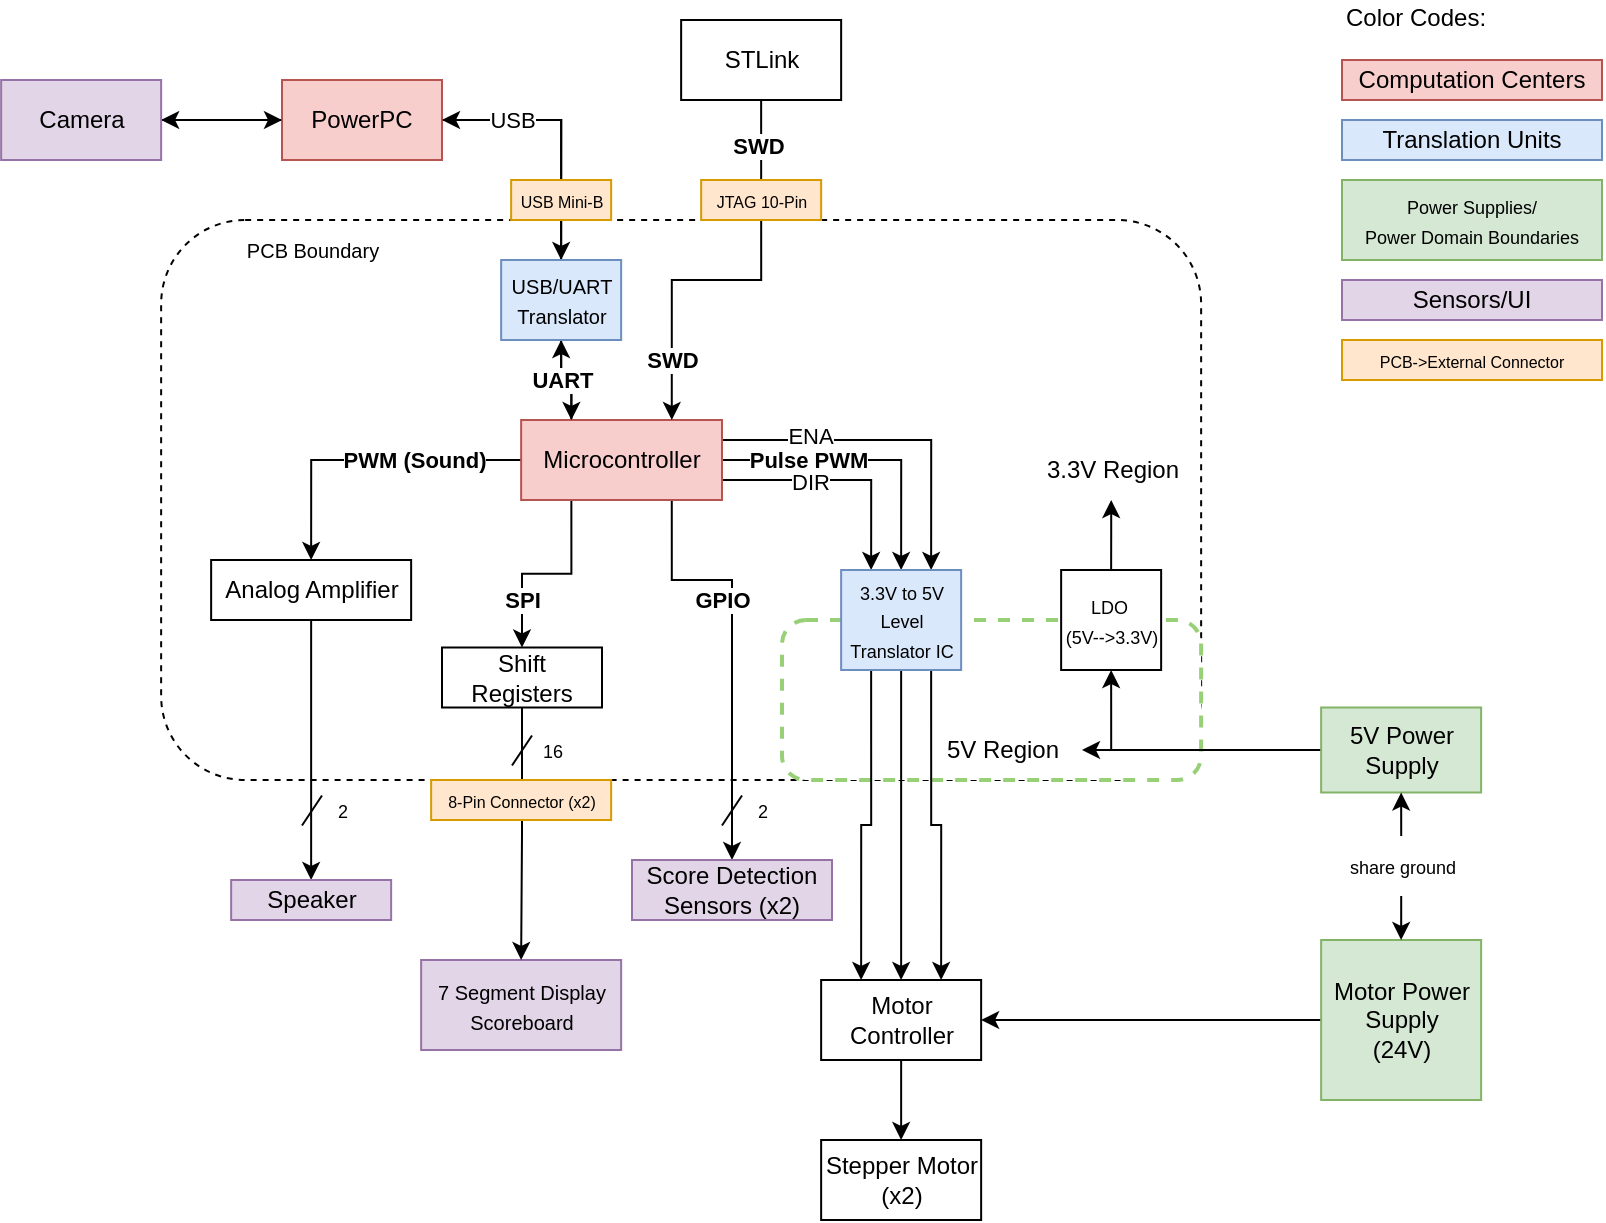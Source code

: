 <mxfile version="21.7.2" type="onedrive">
  <diagram name="Page-1" id="kMS9cpWvDeyxyEm8MczO">
    <mxGraphModel grid="1" page="1" gridSize="10" guides="1" tooltips="1" connect="1" arrows="1" fold="1" pageScale="1" pageWidth="850" pageHeight="1100" math="0" shadow="0">
      <root>
        <mxCell id="0" />
        <mxCell id="1" parent="0" />
        <mxCell id="Mm4dQLEYSYV_0u4Z2ucA-16" value="" style="rounded=1;whiteSpace=wrap;html=1;dashed=1;" vertex="1" parent="1">
          <mxGeometry x="119.57" y="120" width="520" height="280" as="geometry" />
        </mxCell>
        <mxCell id="Mm4dQLEYSYV_0u4Z2ucA-47" value="" style="rounded=1;whiteSpace=wrap;html=1;dashed=1;strokeColor=#97D077;strokeWidth=2;fillColor=default;perimeterSpacing=0;" vertex="1" parent="1">
          <mxGeometry x="430" y="320" width="209.57" height="80" as="geometry" />
        </mxCell>
        <mxCell id="Mm4dQLEYSYV_0u4Z2ucA-13" style="edgeStyle=orthogonalEdgeStyle;rounded=0;orthogonalLoop=1;jettySize=auto;html=1;exitX=1;exitY=0.5;exitDx=0;exitDy=0;entryX=0.5;entryY=0;entryDx=0;entryDy=0;" edge="1" parent="1" source="Mm4dQLEYSYV_0u4Z2ucA-1" target="Mm4dQLEYSYV_0u4Z2ucA-10">
          <mxGeometry relative="1" as="geometry" />
        </mxCell>
        <mxCell id="Mm4dQLEYSYV_0u4Z2ucA-46" style="edgeStyle=orthogonalEdgeStyle;rounded=0;orthogonalLoop=1;jettySize=auto;html=1;exitX=0;exitY=0.5;exitDx=0;exitDy=0;entryX=1;entryY=0.5;entryDx=0;entryDy=0;" edge="1" parent="1" source="Mm4dQLEYSYV_0u4Z2ucA-1" target="Mm4dQLEYSYV_0u4Z2ucA-6">
          <mxGeometry relative="1" as="geometry" />
        </mxCell>
        <mxCell id="Mm4dQLEYSYV_0u4Z2ucA-1" value="PowerPC" style="rounded=0;whiteSpace=wrap;html=1;fillColor=#f8cecc;strokeColor=#b85450;" vertex="1" parent="1">
          <mxGeometry x="180" y="50" width="80" height="40" as="geometry" />
        </mxCell>
        <mxCell id="Mm4dQLEYSYV_0u4Z2ucA-15" style="edgeStyle=orthogonalEdgeStyle;rounded=0;orthogonalLoop=1;jettySize=auto;html=1;exitX=0.25;exitY=0;exitDx=0;exitDy=0;entryX=0.5;entryY=1;entryDx=0;entryDy=0;" edge="1" parent="1" source="Mm4dQLEYSYV_0u4Z2ucA-2" target="Mm4dQLEYSYV_0u4Z2ucA-10">
          <mxGeometry relative="1" as="geometry" />
        </mxCell>
        <mxCell id="Mm4dQLEYSYV_0u4Z2ucA-21" style="edgeStyle=orthogonalEdgeStyle;rounded=0;orthogonalLoop=1;jettySize=auto;html=1;exitX=1;exitY=0.5;exitDx=0;exitDy=0;entryX=0.5;entryY=0;entryDx=0;entryDy=0;" edge="1" parent="1" source="Mm4dQLEYSYV_0u4Z2ucA-2" target="Mm4dQLEYSYV_0u4Z2ucA-20">
          <mxGeometry relative="1" as="geometry" />
        </mxCell>
        <mxCell id="Mm4dQLEYSYV_0u4Z2ucA-31" value="Pulse PWM" style="edgeLabel;html=1;align=center;verticalAlign=middle;resizable=0;points=[];fontStyle=1" connectable="0" vertex="1" parent="Mm4dQLEYSYV_0u4Z2ucA-21">
          <mxGeometry x="-0.343" y="1" relative="1" as="geometry">
            <mxPoint x="-5" y="1" as="offset" />
          </mxGeometry>
        </mxCell>
        <mxCell id="Mm4dQLEYSYV_0u4Z2ucA-37" style="edgeStyle=orthogonalEdgeStyle;rounded=0;orthogonalLoop=1;jettySize=auto;html=1;exitX=0.75;exitY=1;exitDx=0;exitDy=0;entryX=0.5;entryY=0;entryDx=0;entryDy=0;" edge="1" parent="1" source="Mm4dQLEYSYV_0u4Z2ucA-2" target="Mm4dQLEYSYV_0u4Z2ucA-30">
          <mxGeometry relative="1" as="geometry">
            <Array as="points">
              <mxPoint x="375" y="300" />
              <mxPoint x="405" y="300" />
            </Array>
          </mxGeometry>
        </mxCell>
        <mxCell id="Mm4dQLEYSYV_0u4Z2ucA-38" value="GPIO" style="edgeLabel;html=1;align=center;verticalAlign=middle;resizable=0;points=[];fontStyle=1" connectable="0" vertex="1" parent="Mm4dQLEYSYV_0u4Z2ucA-37">
          <mxGeometry x="-0.604" y="-1" relative="1" as="geometry">
            <mxPoint x="23" y="9" as="offset" />
          </mxGeometry>
        </mxCell>
        <mxCell id="Mm4dQLEYSYV_0u4Z2ucA-41" style="edgeStyle=orthogonalEdgeStyle;rounded=0;orthogonalLoop=1;jettySize=auto;html=1;exitX=0.25;exitY=1;exitDx=0;exitDy=0;entryX=0.5;entryY=0;entryDx=0;entryDy=0;" edge="1" parent="1" source="Mm4dQLEYSYV_0u4Z2ucA-2" target="Mm4dQLEYSYV_0u4Z2ucA-40">
          <mxGeometry relative="1" as="geometry" />
        </mxCell>
        <mxCell id="Mm4dQLEYSYV_0u4Z2ucA-42" value="SPI" style="edgeLabel;html=1;align=center;verticalAlign=middle;resizable=0;points=[];fontStyle=1" connectable="0" vertex="1" parent="Mm4dQLEYSYV_0u4Z2ucA-41">
          <mxGeometry x="0.096" y="1" relative="1" as="geometry">
            <mxPoint x="-8" y="12" as="offset" />
          </mxGeometry>
        </mxCell>
        <mxCell id="Mm4dQLEYSYV_0u4Z2ucA-88" style="edgeStyle=orthogonalEdgeStyle;rounded=0;orthogonalLoop=1;jettySize=auto;html=1;exitX=0;exitY=0.5;exitDx=0;exitDy=0;entryX=0.5;entryY=0;entryDx=0;entryDy=0;" edge="1" parent="1" source="Mm4dQLEYSYV_0u4Z2ucA-2" target="Mm4dQLEYSYV_0u4Z2ucA-86">
          <mxGeometry relative="1" as="geometry" />
        </mxCell>
        <mxCell id="Mm4dQLEYSYV_0u4Z2ucA-89" value="PWM (Sound)" style="edgeLabel;html=1;align=center;verticalAlign=middle;resizable=0;points=[];fontStyle=1" connectable="0" vertex="1" parent="Mm4dQLEYSYV_0u4Z2ucA-88">
          <mxGeometry x="-0.086" relative="1" as="geometry">
            <mxPoint x="17" as="offset" />
          </mxGeometry>
        </mxCell>
        <mxCell id="Mm4dQLEYSYV_0u4Z2ucA-125" style="edgeStyle=orthogonalEdgeStyle;rounded=0;orthogonalLoop=1;jettySize=auto;html=1;exitX=1;exitY=0.75;exitDx=0;exitDy=0;entryX=0.25;entryY=0;entryDx=0;entryDy=0;" edge="1" parent="1" source="Mm4dQLEYSYV_0u4Z2ucA-2" target="Mm4dQLEYSYV_0u4Z2ucA-20">
          <mxGeometry relative="1" as="geometry" />
        </mxCell>
        <mxCell id="Mm4dQLEYSYV_0u4Z2ucA-126" value="DIR" style="edgeLabel;html=1;align=center;verticalAlign=middle;resizable=0;points=[];" connectable="0" vertex="1" parent="Mm4dQLEYSYV_0u4Z2ucA-125">
          <mxGeometry x="-0.267" relative="1" as="geometry">
            <mxPoint y="1" as="offset" />
          </mxGeometry>
        </mxCell>
        <mxCell id="Mm4dQLEYSYV_0u4Z2ucA-129" style="edgeStyle=orthogonalEdgeStyle;rounded=0;orthogonalLoop=1;jettySize=auto;html=1;exitX=1;exitY=0.25;exitDx=0;exitDy=0;entryX=0.75;entryY=0;entryDx=0;entryDy=0;" edge="1" parent="1" source="Mm4dQLEYSYV_0u4Z2ucA-2" target="Mm4dQLEYSYV_0u4Z2ucA-20">
          <mxGeometry relative="1" as="geometry" />
        </mxCell>
        <mxCell id="Mm4dQLEYSYV_0u4Z2ucA-130" value="ENA" style="edgeLabel;html=1;align=center;verticalAlign=middle;resizable=0;points=[];" connectable="0" vertex="1" parent="Mm4dQLEYSYV_0u4Z2ucA-129">
          <mxGeometry x="-0.648" y="1" relative="1" as="geometry">
            <mxPoint x="14" y="-1" as="offset" />
          </mxGeometry>
        </mxCell>
        <mxCell id="Mm4dQLEYSYV_0u4Z2ucA-2" value="Microcontroller" style="whiteSpace=wrap;html=1;fillColor=#f8cecc;strokeColor=#b85450;" vertex="1" parent="1">
          <mxGeometry x="299.57" y="220" width="100.43" height="40" as="geometry" />
        </mxCell>
        <mxCell id="Mm4dQLEYSYV_0u4Z2ucA-28" style="edgeStyle=orthogonalEdgeStyle;rounded=0;orthogonalLoop=1;jettySize=auto;html=1;exitX=0.5;exitY=1;exitDx=0;exitDy=0;entryX=0.5;entryY=0;entryDx=0;entryDy=0;" edge="1" parent="1" source="Mm4dQLEYSYV_0u4Z2ucA-5" target="Mm4dQLEYSYV_0u4Z2ucA-26">
          <mxGeometry relative="1" as="geometry" />
        </mxCell>
        <mxCell id="Mm4dQLEYSYV_0u4Z2ucA-5" value="Motor Controller" style="whiteSpace=wrap;html=1;" vertex="1" parent="1">
          <mxGeometry x="449.57" y="500" width="80" height="40" as="geometry" />
        </mxCell>
        <mxCell id="Mm4dQLEYSYV_0u4Z2ucA-45" style="edgeStyle=orthogonalEdgeStyle;rounded=0;orthogonalLoop=1;jettySize=auto;html=1;exitX=1;exitY=0.5;exitDx=0;exitDy=0;entryX=0;entryY=0.5;entryDx=0;entryDy=0;" edge="1" parent="1" source="Mm4dQLEYSYV_0u4Z2ucA-6" target="Mm4dQLEYSYV_0u4Z2ucA-1">
          <mxGeometry relative="1" as="geometry" />
        </mxCell>
        <mxCell id="Mm4dQLEYSYV_0u4Z2ucA-6" value="Camera" style="whiteSpace=wrap;html=1;fillColor=#e1d5e7;strokeColor=#9673a6;" vertex="1" parent="1">
          <mxGeometry x="39.57" y="50" width="80" height="40" as="geometry" />
        </mxCell>
        <mxCell id="Mm4dQLEYSYV_0u4Z2ucA-12" style="edgeStyle=orthogonalEdgeStyle;rounded=0;orthogonalLoop=1;jettySize=auto;html=1;exitX=0.5;exitY=1;exitDx=0;exitDy=0;entryX=0.25;entryY=0;entryDx=0;entryDy=0;" edge="1" parent="1" source="Mm4dQLEYSYV_0u4Z2ucA-10" target="Mm4dQLEYSYV_0u4Z2ucA-2">
          <mxGeometry relative="1" as="geometry" />
        </mxCell>
        <mxCell id="Mm4dQLEYSYV_0u4Z2ucA-69" value="UART" style="edgeLabel;html=1;align=center;verticalAlign=middle;resizable=0;points=[];fontStyle=1" connectable="0" vertex="1" parent="Mm4dQLEYSYV_0u4Z2ucA-12">
          <mxGeometry x="-0.086" relative="1" as="geometry">
            <mxPoint as="offset" />
          </mxGeometry>
        </mxCell>
        <mxCell id="Mm4dQLEYSYV_0u4Z2ucA-14" style="edgeStyle=orthogonalEdgeStyle;rounded=0;orthogonalLoop=1;jettySize=auto;html=1;exitX=0.5;exitY=0;exitDx=0;exitDy=0;entryX=1;entryY=0.5;entryDx=0;entryDy=0;" edge="1" parent="1" source="Mm4dQLEYSYV_0u4Z2ucA-10" target="Mm4dQLEYSYV_0u4Z2ucA-1">
          <mxGeometry relative="1" as="geometry" />
        </mxCell>
        <mxCell id="Mm4dQLEYSYV_0u4Z2ucA-68" value="USB" style="edgeLabel;html=1;align=center;verticalAlign=middle;resizable=0;points=[];" connectable="0" vertex="1" parent="Mm4dQLEYSYV_0u4Z2ucA-14">
          <mxGeometry x="0.513" y="-2" relative="1" as="geometry">
            <mxPoint x="3" y="2" as="offset" />
          </mxGeometry>
        </mxCell>
        <mxCell id="Mm4dQLEYSYV_0u4Z2ucA-10" value="&lt;font style=&quot;font-size: 10px;&quot;&gt;USB/UART Translator&lt;/font&gt;" style="rounded=0;whiteSpace=wrap;html=1;fillColor=#dae8fc;strokeColor=#6c8ebf;" vertex="1" parent="1">
          <mxGeometry x="289.57" y="140" width="60" height="40" as="geometry" />
        </mxCell>
        <mxCell id="Mm4dQLEYSYV_0u4Z2ucA-50" style="edgeStyle=orthogonalEdgeStyle;rounded=0;orthogonalLoop=1;jettySize=auto;html=1;exitX=0;exitY=0.5;exitDx=0;exitDy=0;entryX=1;entryY=0.5;entryDx=0;entryDy=0;" edge="1" parent="1" source="Mm4dQLEYSYV_0u4Z2ucA-19" target="Mm4dQLEYSYV_0u4Z2ucA-5">
          <mxGeometry relative="1" as="geometry" />
        </mxCell>
        <mxCell id="Mm4dQLEYSYV_0u4Z2ucA-19" value="Motor Power Supply&lt;br&gt;(24V)" style="whiteSpace=wrap;html=1;fillColor=#d5e8d4;strokeColor=#82b366;" vertex="1" parent="1">
          <mxGeometry x="699.57" y="480" width="80" height="80" as="geometry" />
        </mxCell>
        <mxCell id="Mm4dQLEYSYV_0u4Z2ucA-22" style="edgeStyle=orthogonalEdgeStyle;rounded=0;orthogonalLoop=1;jettySize=auto;html=1;exitX=0.5;exitY=1;exitDx=0;exitDy=0;entryX=0.5;entryY=0;entryDx=0;entryDy=0;" edge="1" parent="1" source="Mm4dQLEYSYV_0u4Z2ucA-20" target="Mm4dQLEYSYV_0u4Z2ucA-5">
          <mxGeometry relative="1" as="geometry" />
        </mxCell>
        <mxCell id="Mm4dQLEYSYV_0u4Z2ucA-137" style="edgeStyle=orthogonalEdgeStyle;rounded=0;orthogonalLoop=1;jettySize=auto;html=1;exitX=0.75;exitY=1;exitDx=0;exitDy=0;entryX=0.75;entryY=0;entryDx=0;entryDy=0;" edge="1" parent="1" source="Mm4dQLEYSYV_0u4Z2ucA-20" target="Mm4dQLEYSYV_0u4Z2ucA-5">
          <mxGeometry relative="1" as="geometry" />
        </mxCell>
        <mxCell id="Mm4dQLEYSYV_0u4Z2ucA-138" style="edgeStyle=orthogonalEdgeStyle;rounded=0;orthogonalLoop=1;jettySize=auto;html=1;exitX=0.25;exitY=1;exitDx=0;exitDy=0;entryX=0.25;entryY=0;entryDx=0;entryDy=0;" edge="1" parent="1" source="Mm4dQLEYSYV_0u4Z2ucA-20" target="Mm4dQLEYSYV_0u4Z2ucA-5">
          <mxGeometry relative="1" as="geometry" />
        </mxCell>
        <mxCell id="Mm4dQLEYSYV_0u4Z2ucA-20" value="&lt;font style=&quot;font-size: 9px;&quot;&gt;3.3V to 5V Level Translator IC&lt;/font&gt;" style="rounded=0;whiteSpace=wrap;html=1;fillColor=#dae8fc;strokeColor=#6c8ebf;" vertex="1" parent="1">
          <mxGeometry x="459.57" y="295" width="60" height="50" as="geometry" />
        </mxCell>
        <mxCell id="Mm4dQLEYSYV_0u4Z2ucA-26" value="Stepper Motor (x2)" style="whiteSpace=wrap;html=1;" vertex="1" parent="1">
          <mxGeometry x="449.57" y="580" width="80" height="40" as="geometry" />
        </mxCell>
        <mxCell id="Mm4dQLEYSYV_0u4Z2ucA-29" value="&lt;font style=&quot;font-size: 10px;&quot;&gt;PCB Boundary&lt;/font&gt;" style="text;html=1;align=center;verticalAlign=middle;resizable=0;points=[];autosize=1;strokeColor=none;fillColor=none;" vertex="1" parent="1">
          <mxGeometry x="149.57" y="120" width="90" height="30" as="geometry" />
        </mxCell>
        <mxCell id="Mm4dQLEYSYV_0u4Z2ucA-30" value="Score Detection Sensors (x2)" style="whiteSpace=wrap;html=1;fillColor=#e1d5e7;strokeColor=#9673a6;" vertex="1" parent="1">
          <mxGeometry x="355" y="440" width="100" height="30" as="geometry" />
        </mxCell>
        <mxCell id="Mm4dQLEYSYV_0u4Z2ucA-39" value="&lt;font style=&quot;font-size: 10px;&quot;&gt;7 Segment Display Scoreboard&lt;/font&gt;" style="whiteSpace=wrap;html=1;fillColor=#e1d5e7;strokeColor=#9673a6;" vertex="1" parent="1">
          <mxGeometry x="249.57" y="490" width="100" height="45" as="geometry" />
        </mxCell>
        <mxCell id="Mm4dQLEYSYV_0u4Z2ucA-43" style="edgeStyle=orthogonalEdgeStyle;rounded=0;orthogonalLoop=1;jettySize=auto;html=1;exitX=0.5;exitY=1;exitDx=0;exitDy=0;entryX=0.5;entryY=0;entryDx=0;entryDy=0;" edge="1" parent="1" source="Mm4dQLEYSYV_0u4Z2ucA-40" target="Mm4dQLEYSYV_0u4Z2ucA-39">
          <mxGeometry relative="1" as="geometry" />
        </mxCell>
        <mxCell id="Mm4dQLEYSYV_0u4Z2ucA-40" value="Shift Registers" style="whiteSpace=wrap;html=1;" vertex="1" parent="1">
          <mxGeometry x="260" y="333.75" width="80" height="30" as="geometry" />
        </mxCell>
        <mxCell id="Mm4dQLEYSYV_0u4Z2ucA-48" value="3.3V Region" style="text;html=1;align=center;verticalAlign=middle;resizable=0;points=[];autosize=1;strokeColor=none;fillColor=none;" vertex="1" parent="1">
          <mxGeometry x="549.57" y="230" width="90" height="30" as="geometry" />
        </mxCell>
        <mxCell id="Mm4dQLEYSYV_0u4Z2ucA-57" style="edgeStyle=orthogonalEdgeStyle;rounded=0;orthogonalLoop=1;jettySize=auto;html=1;exitX=0;exitY=0.5;exitDx=0;exitDy=0;entryX=0.5;entryY=1;entryDx=0;entryDy=0;" edge="1" parent="1" source="Mm4dQLEYSYV_0u4Z2ucA-49" target="Mm4dQLEYSYV_0u4Z2ucA-52">
          <mxGeometry relative="1" as="geometry" />
        </mxCell>
        <mxCell id="Mm4dQLEYSYV_0u4Z2ucA-58" style="edgeStyle=orthogonalEdgeStyle;rounded=0;orthogonalLoop=1;jettySize=auto;html=1;exitX=0;exitY=0.5;exitDx=0;exitDy=0;" edge="1" parent="1" source="Mm4dQLEYSYV_0u4Z2ucA-49" target="Mm4dQLEYSYV_0u4Z2ucA-55">
          <mxGeometry relative="1" as="geometry" />
        </mxCell>
        <mxCell id="Mm4dQLEYSYV_0u4Z2ucA-49" value="5V Power Supply" style="whiteSpace=wrap;html=1;fillColor=#d5e8d4;strokeColor=#82b366;" vertex="1" parent="1">
          <mxGeometry x="699.57" y="363.75" width="80" height="42.5" as="geometry" />
        </mxCell>
        <mxCell id="Mm4dQLEYSYV_0u4Z2ucA-61" style="edgeStyle=orthogonalEdgeStyle;rounded=0;orthogonalLoop=1;jettySize=auto;html=1;exitX=0.5;exitY=0;exitDx=0;exitDy=0;" edge="1" parent="1" source="Mm4dQLEYSYV_0u4Z2ucA-52" target="Mm4dQLEYSYV_0u4Z2ucA-48">
          <mxGeometry relative="1" as="geometry" />
        </mxCell>
        <mxCell id="Mm4dQLEYSYV_0u4Z2ucA-52" value="&lt;font style=&quot;font-size: 9px;&quot;&gt;LDO&amp;nbsp;&lt;br&gt;(5V--&amp;gt;3.3V)&lt;/font&gt;" style="whiteSpace=wrap;html=1;" vertex="1" parent="1">
          <mxGeometry x="569.57" y="295" width="50" height="50" as="geometry" />
        </mxCell>
        <mxCell id="Mm4dQLEYSYV_0u4Z2ucA-55" value="5V Region" style="text;html=1;align=center;verticalAlign=middle;resizable=0;points=[];autosize=1;strokeColor=none;fillColor=none;" vertex="1" parent="1">
          <mxGeometry x="500.0" y="370" width="80" height="30" as="geometry" />
        </mxCell>
        <mxCell id="Mm4dQLEYSYV_0u4Z2ucA-63" style="edgeStyle=orthogonalEdgeStyle;rounded=0;orthogonalLoop=1;jettySize=auto;html=1;entryX=0.5;entryY=0;entryDx=0;entryDy=0;" edge="1" parent="1" source="Mm4dQLEYSYV_0u4Z2ucA-62" target="Mm4dQLEYSYV_0u4Z2ucA-19">
          <mxGeometry relative="1" as="geometry" />
        </mxCell>
        <mxCell id="Mm4dQLEYSYV_0u4Z2ucA-64" style="edgeStyle=orthogonalEdgeStyle;rounded=0;orthogonalLoop=1;jettySize=auto;html=1;entryX=0.5;entryY=1;entryDx=0;entryDy=0;" edge="1" parent="1" source="Mm4dQLEYSYV_0u4Z2ucA-62" target="Mm4dQLEYSYV_0u4Z2ucA-49">
          <mxGeometry relative="1" as="geometry" />
        </mxCell>
        <mxCell id="Mm4dQLEYSYV_0u4Z2ucA-62" value="&lt;font style=&quot;font-size: 9px;&quot;&gt;share ground&lt;/font&gt;" style="text;html=1;align=center;verticalAlign=middle;resizable=0;points=[];autosize=1;strokeColor=none;fillColor=none;" vertex="1" parent="1">
          <mxGeometry x="699.57" y="428" width="80" height="30" as="geometry" />
        </mxCell>
        <mxCell id="Mm4dQLEYSYV_0u4Z2ucA-81" style="edgeStyle=orthogonalEdgeStyle;rounded=0;orthogonalLoop=1;jettySize=auto;html=1;exitX=0.5;exitY=1;exitDx=0;exitDy=0;entryX=0.75;entryY=0;entryDx=0;entryDy=0;" edge="1" parent="1" source="Mm4dQLEYSYV_0u4Z2ucA-67" target="Mm4dQLEYSYV_0u4Z2ucA-2">
          <mxGeometry relative="1" as="geometry">
            <Array as="points">
              <mxPoint x="419.57" y="150" />
              <mxPoint x="374.57" y="150" />
            </Array>
          </mxGeometry>
        </mxCell>
        <mxCell id="Mm4dQLEYSYV_0u4Z2ucA-82" value="SWD" style="edgeLabel;html=1;align=center;verticalAlign=middle;resizable=0;points=[];fontStyle=1" connectable="0" vertex="1" parent="Mm4dQLEYSYV_0u4Z2ucA-81">
          <mxGeometry x="-0.778" y="-2" relative="1" as="geometry">
            <mxPoint as="offset" />
          </mxGeometry>
        </mxCell>
        <mxCell id="Mm4dQLEYSYV_0u4Z2ucA-92" value="SWD" style="edgeLabel;html=1;align=center;verticalAlign=middle;resizable=0;points=[];fontStyle=1" connectable="0" vertex="1" parent="Mm4dQLEYSYV_0u4Z2ucA-81">
          <mxGeometry x="0.529" relative="1" as="geometry">
            <mxPoint y="18" as="offset" />
          </mxGeometry>
        </mxCell>
        <mxCell id="Mm4dQLEYSYV_0u4Z2ucA-67" value="STLink" style="whiteSpace=wrap;html=1;" vertex="1" parent="1">
          <mxGeometry x="379.57" y="20" width="80" height="40" as="geometry" />
        </mxCell>
        <mxCell id="Mm4dQLEYSYV_0u4Z2ucA-76" value="&lt;font style=&quot;font-size: 8px;&quot;&gt;USB Mini-B&lt;/font&gt;" style="whiteSpace=wrap;html=1;fillColor=#ffe6cc;strokeColor=#d79b00;" vertex="1" parent="1">
          <mxGeometry x="294.57" y="100" width="50" height="20" as="geometry" />
        </mxCell>
        <mxCell id="Mm4dQLEYSYV_0u4Z2ucA-78" value="&lt;font style=&quot;font-size: 8px;&quot;&gt;JTAG 10-Pin&lt;/font&gt;" style="whiteSpace=wrap;html=1;fillColor=#ffe6cc;strokeColor=#d79b00;" vertex="1" parent="1">
          <mxGeometry x="389.57" y="100" width="60" height="20" as="geometry" />
        </mxCell>
        <mxCell id="Mm4dQLEYSYV_0u4Z2ucA-84" value="&lt;font style=&quot;font-size: 8px;&quot;&gt;8-Pin Connector (x2)&lt;/font&gt;" style="whiteSpace=wrap;html=1;fillColor=#ffe6cc;strokeColor=#d79b00;" vertex="1" parent="1">
          <mxGeometry x="254.57" y="400" width="90" height="20" as="geometry" />
        </mxCell>
        <mxCell id="Mm4dQLEYSYV_0u4Z2ucA-85" value="" style="group" connectable="0" vertex="1" parent="1">
          <mxGeometry x="710" y="10" width="130" height="190" as="geometry" />
        </mxCell>
        <mxCell id="Mm4dQLEYSYV_0u4Z2ucA-74" value="&lt;font style=&quot;font-size: 8px;&quot;&gt;PCB-&amp;gt;External Connector&lt;/font&gt;" style="whiteSpace=wrap;html=1;fillColor=#ffe6cc;strokeColor=#d79b00;container=0;" vertex="1" parent="Mm4dQLEYSYV_0u4Z2ucA-85">
          <mxGeometry y="170" width="130" height="20" as="geometry" />
        </mxCell>
        <mxCell id="Mm4dQLEYSYV_0u4Z2ucA-32" value="Color Codes:&lt;br&gt;" style="text;html=1;align=left;verticalAlign=middle;resizable=1;points=[];autosize=0;strokeColor=none;fillColor=none;container=0;" vertex="1" parent="Mm4dQLEYSYV_0u4Z2ucA-85">
          <mxGeometry width="80" height="17" as="geometry" />
        </mxCell>
        <mxCell id="Mm4dQLEYSYV_0u4Z2ucA-33" value="Computation Centers" style="whiteSpace=wrap;html=1;fillColor=#f8cecc;strokeColor=#b85450;container=0;" vertex="1" parent="Mm4dQLEYSYV_0u4Z2ucA-85">
          <mxGeometry y="30" width="130" height="20" as="geometry" />
        </mxCell>
        <mxCell id="Mm4dQLEYSYV_0u4Z2ucA-34" value="Translation Units" style="whiteSpace=wrap;html=1;fillColor=#dae8fc;strokeColor=#6c8ebf;container=0;" vertex="1" parent="Mm4dQLEYSYV_0u4Z2ucA-85">
          <mxGeometry y="60" width="130" height="20" as="geometry" />
        </mxCell>
        <mxCell id="Mm4dQLEYSYV_0u4Z2ucA-35" value="&lt;font style=&quot;font-size: 9px;&quot;&gt;Power Supplies/&lt;br&gt;Power Domain Boundaries&lt;/font&gt;" style="whiteSpace=wrap;html=1;fillColor=#d5e8d4;strokeColor=#82b366;container=0;" vertex="1" parent="Mm4dQLEYSYV_0u4Z2ucA-85">
          <mxGeometry y="90" width="130" height="40" as="geometry" />
        </mxCell>
        <mxCell id="Mm4dQLEYSYV_0u4Z2ucA-36" value="Sensors/UI" style="whiteSpace=wrap;html=1;fillColor=#e1d5e7;strokeColor=#9673a6;container=0;" vertex="1" parent="Mm4dQLEYSYV_0u4Z2ucA-85">
          <mxGeometry y="140" width="130" height="20" as="geometry" />
        </mxCell>
        <mxCell id="Mm4dQLEYSYV_0u4Z2ucA-91" style="edgeStyle=orthogonalEdgeStyle;rounded=0;orthogonalLoop=1;jettySize=auto;html=1;exitX=0.5;exitY=1;exitDx=0;exitDy=0;entryX=0.5;entryY=0;entryDx=0;entryDy=0;" edge="1" parent="1" source="Mm4dQLEYSYV_0u4Z2ucA-86" target="Mm4dQLEYSYV_0u4Z2ucA-90">
          <mxGeometry relative="1" as="geometry" />
        </mxCell>
        <mxCell id="Mm4dQLEYSYV_0u4Z2ucA-86" value="Analog Amplifier" style="whiteSpace=wrap;html=1;" vertex="1" parent="1">
          <mxGeometry x="144.57" y="290" width="100" height="30" as="geometry" />
        </mxCell>
        <mxCell id="Mm4dQLEYSYV_0u4Z2ucA-90" value="Speaker" style="whiteSpace=wrap;html=1;fillColor=#e1d5e7;strokeColor=#9673a6;" vertex="1" parent="1">
          <mxGeometry x="154.57" y="450" width="80" height="20" as="geometry" />
        </mxCell>
        <mxCell id="Mm4dQLEYSYV_0u4Z2ucA-112" value="" style="group" connectable="0" vertex="1" parent="1">
          <mxGeometry x="400" y="400" width="39" height="30" as="geometry" />
        </mxCell>
        <mxCell id="Mm4dQLEYSYV_0u4Z2ucA-113" value="" style="endArrow=none;html=1;rounded=0;" edge="1" parent="Mm4dQLEYSYV_0u4Z2ucA-112">
          <mxGeometry width="50" height="50" relative="1" as="geometry">
            <mxPoint y="22.75" as="sourcePoint" />
            <mxPoint x="10" y="7.75" as="targetPoint" />
          </mxGeometry>
        </mxCell>
        <mxCell id="Mm4dQLEYSYV_0u4Z2ucA-114" value="&lt;font style=&quot;font-size: 9px;&quot;&gt;2&lt;/font&gt;" style="text;html=1;align=center;verticalAlign=middle;resizable=0;points=[];autosize=1;strokeColor=none;fillColor=none;" vertex="1" parent="Mm4dQLEYSYV_0u4Z2ucA-112">
          <mxGeometry x="4.5" width="30" height="30" as="geometry" />
        </mxCell>
        <mxCell id="Mm4dQLEYSYV_0u4Z2ucA-119" value="" style="group" connectable="0" vertex="1" parent="1">
          <mxGeometry x="190" y="400" width="39" height="30" as="geometry" />
        </mxCell>
        <mxCell id="Mm4dQLEYSYV_0u4Z2ucA-120" value="" style="endArrow=none;html=1;rounded=0;" edge="1" parent="Mm4dQLEYSYV_0u4Z2ucA-119">
          <mxGeometry width="50" height="50" relative="1" as="geometry">
            <mxPoint y="22.75" as="sourcePoint" />
            <mxPoint x="10" y="7.75" as="targetPoint" />
          </mxGeometry>
        </mxCell>
        <mxCell id="Mm4dQLEYSYV_0u4Z2ucA-121" value="&lt;font style=&quot;font-size: 9px;&quot;&gt;2&lt;/font&gt;" style="text;html=1;align=center;verticalAlign=middle;resizable=0;points=[];autosize=1;strokeColor=none;fillColor=none;" vertex="1" parent="Mm4dQLEYSYV_0u4Z2ucA-119">
          <mxGeometry x="4.5" width="30" height="30" as="geometry" />
        </mxCell>
        <mxCell id="Mm4dQLEYSYV_0u4Z2ucA-122" value="" style="group" connectable="0" vertex="1" parent="1">
          <mxGeometry x="295" y="370" width="39" height="30" as="geometry" />
        </mxCell>
        <mxCell id="Mm4dQLEYSYV_0u4Z2ucA-123" value="" style="endArrow=none;html=1;rounded=0;" edge="1" parent="Mm4dQLEYSYV_0u4Z2ucA-122">
          <mxGeometry width="50" height="50" relative="1" as="geometry">
            <mxPoint y="22.75" as="sourcePoint" />
            <mxPoint x="10" y="7.75" as="targetPoint" />
          </mxGeometry>
        </mxCell>
        <mxCell id="Mm4dQLEYSYV_0u4Z2ucA-124" value="&lt;font style=&quot;font-size: 9px;&quot;&gt;16&lt;br&gt;&lt;/font&gt;" style="text;html=1;align=center;verticalAlign=middle;resizable=0;points=[];autosize=1;strokeColor=none;fillColor=none;" vertex="1" parent="Mm4dQLEYSYV_0u4Z2ucA-122">
          <mxGeometry x="4.5" width="30" height="30" as="geometry" />
        </mxCell>
      </root>
    </mxGraphModel>
  </diagram>
</mxfile>
